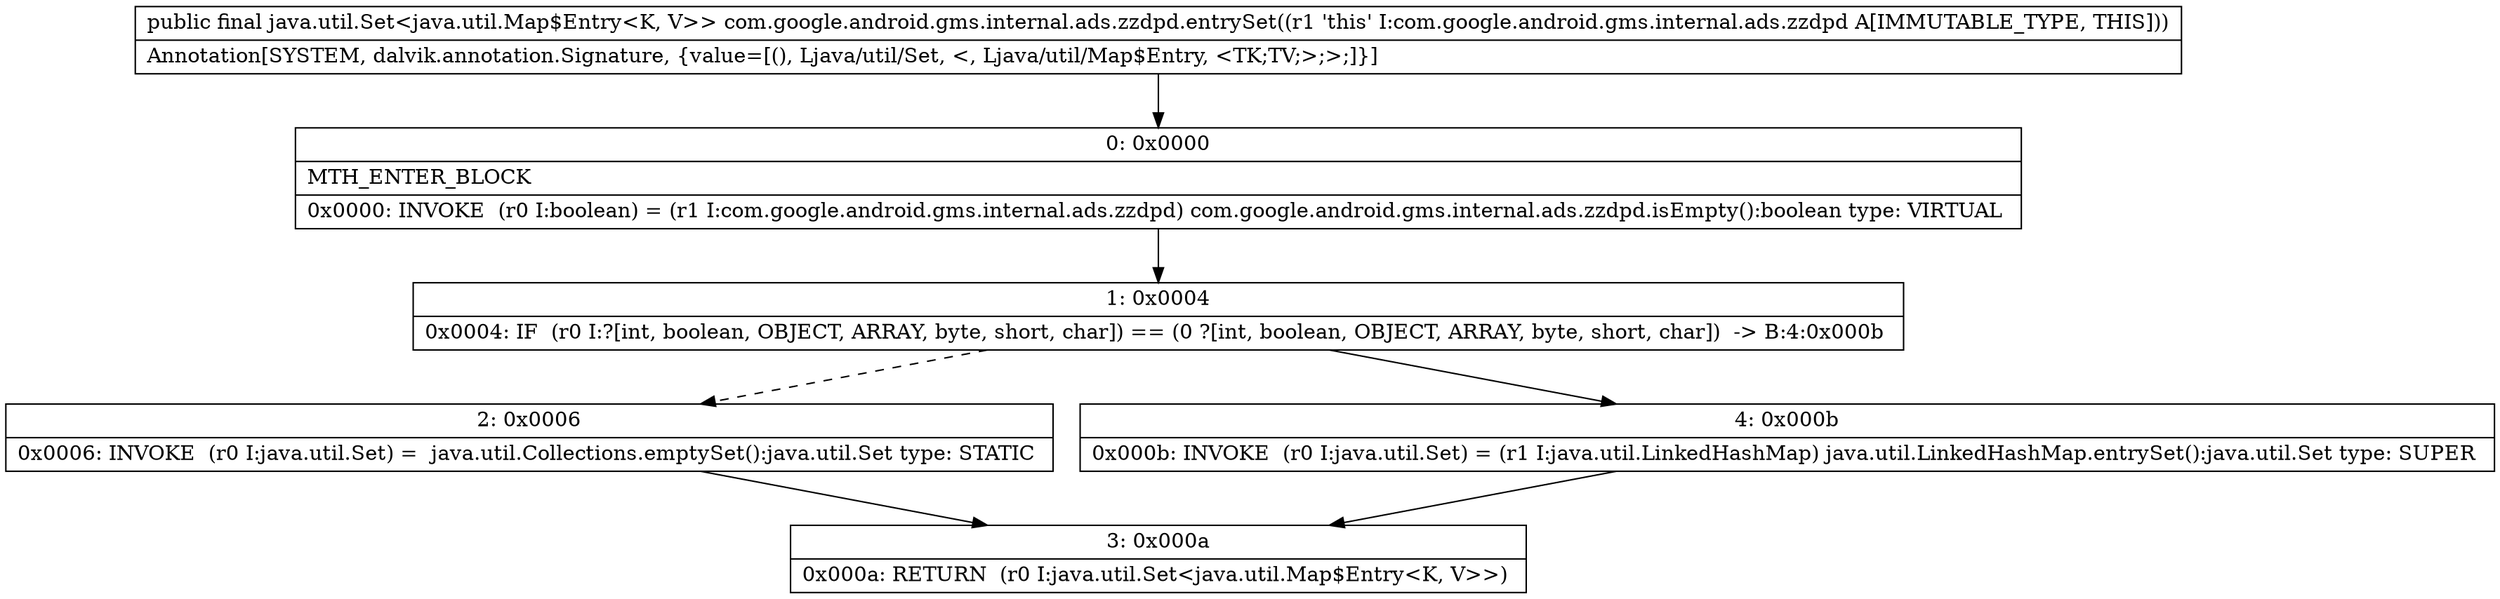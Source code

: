 digraph "CFG forcom.google.android.gms.internal.ads.zzdpd.entrySet()Ljava\/util\/Set;" {
Node_0 [shape=record,label="{0\:\ 0x0000|MTH_ENTER_BLOCK\l|0x0000: INVOKE  (r0 I:boolean) = (r1 I:com.google.android.gms.internal.ads.zzdpd) com.google.android.gms.internal.ads.zzdpd.isEmpty():boolean type: VIRTUAL \l}"];
Node_1 [shape=record,label="{1\:\ 0x0004|0x0004: IF  (r0 I:?[int, boolean, OBJECT, ARRAY, byte, short, char]) == (0 ?[int, boolean, OBJECT, ARRAY, byte, short, char])  \-\> B:4:0x000b \l}"];
Node_2 [shape=record,label="{2\:\ 0x0006|0x0006: INVOKE  (r0 I:java.util.Set) =  java.util.Collections.emptySet():java.util.Set type: STATIC \l}"];
Node_3 [shape=record,label="{3\:\ 0x000a|0x000a: RETURN  (r0 I:java.util.Set\<java.util.Map$Entry\<K, V\>\>) \l}"];
Node_4 [shape=record,label="{4\:\ 0x000b|0x000b: INVOKE  (r0 I:java.util.Set) = (r1 I:java.util.LinkedHashMap) java.util.LinkedHashMap.entrySet():java.util.Set type: SUPER \l}"];
MethodNode[shape=record,label="{public final java.util.Set\<java.util.Map$Entry\<K, V\>\> com.google.android.gms.internal.ads.zzdpd.entrySet((r1 'this' I:com.google.android.gms.internal.ads.zzdpd A[IMMUTABLE_TYPE, THIS]))  | Annotation[SYSTEM, dalvik.annotation.Signature, \{value=[(), Ljava\/util\/Set, \<, Ljava\/util\/Map$Entry, \<TK;TV;\>;\>;]\}]\l}"];
MethodNode -> Node_0;
Node_0 -> Node_1;
Node_1 -> Node_2[style=dashed];
Node_1 -> Node_4;
Node_2 -> Node_3;
Node_4 -> Node_3;
}

